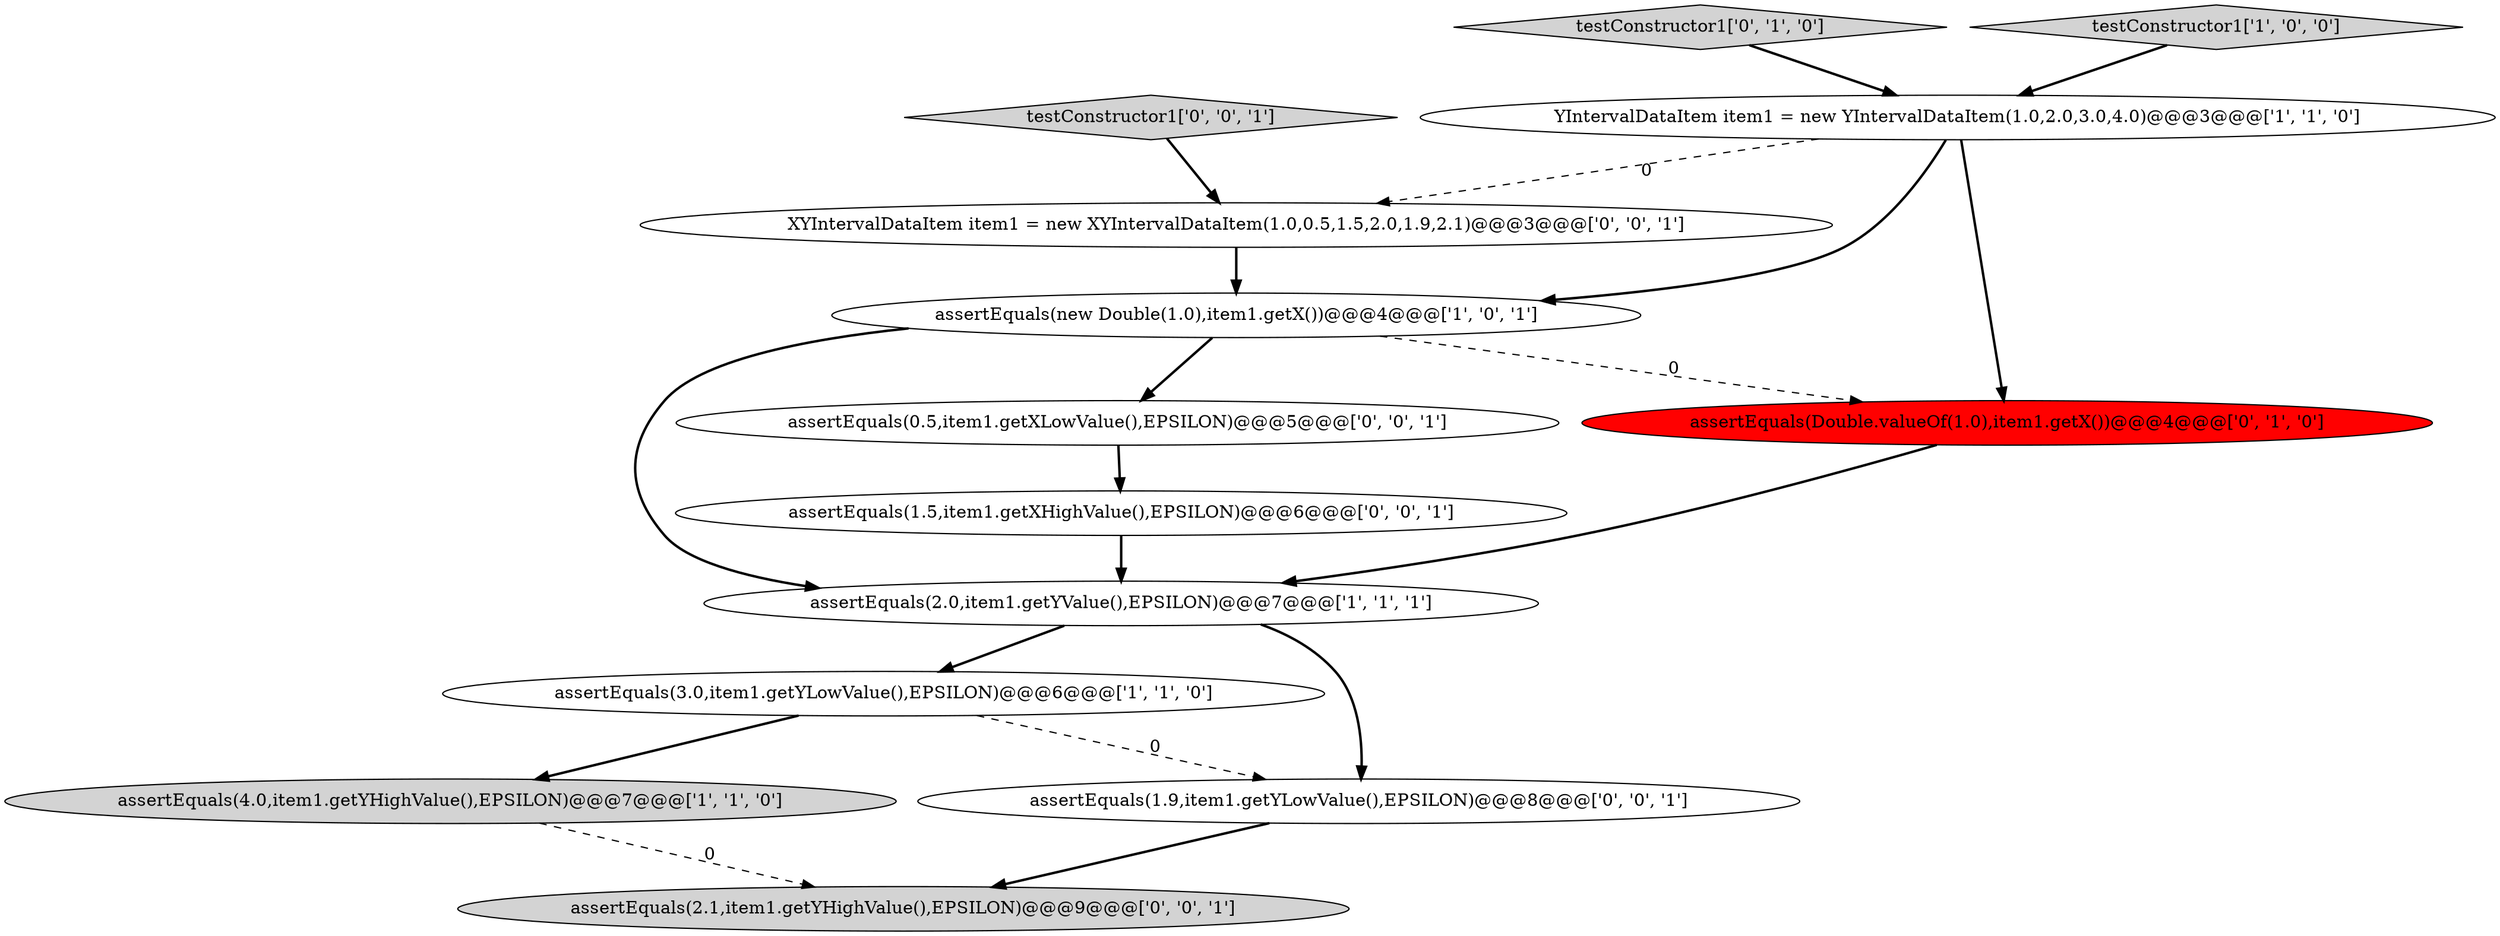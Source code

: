 digraph {
10 [style = filled, label = "XYIntervalDataItem item1 = new XYIntervalDataItem(1.0,0.5,1.5,2.0,1.9,2.1)@@@3@@@['0', '0', '1']", fillcolor = white, shape = ellipse image = "AAA0AAABBB3BBB"];
12 [style = filled, label = "assertEquals(0.5,item1.getXLowValue(),EPSILON)@@@5@@@['0', '0', '1']", fillcolor = white, shape = ellipse image = "AAA0AAABBB3BBB"];
4 [style = filled, label = "assertEquals(4.0,item1.getYHighValue(),EPSILON)@@@7@@@['1', '1', '0']", fillcolor = lightgray, shape = ellipse image = "AAA0AAABBB1BBB"];
9 [style = filled, label = "assertEquals(1.9,item1.getYLowValue(),EPSILON)@@@8@@@['0', '0', '1']", fillcolor = white, shape = ellipse image = "AAA0AAABBB3BBB"];
11 [style = filled, label = "testConstructor1['0', '0', '1']", fillcolor = lightgray, shape = diamond image = "AAA0AAABBB3BBB"];
2 [style = filled, label = "assertEquals(new Double(1.0),item1.getX())@@@4@@@['1', '0', '1']", fillcolor = white, shape = ellipse image = "AAA0AAABBB1BBB"];
7 [style = filled, label = "testConstructor1['0', '1', '0']", fillcolor = lightgray, shape = diamond image = "AAA0AAABBB2BBB"];
0 [style = filled, label = "assertEquals(2.0,item1.getYValue(),EPSILON)@@@7@@@['1', '1', '1']", fillcolor = white, shape = ellipse image = "AAA0AAABBB1BBB"];
3 [style = filled, label = "testConstructor1['1', '0', '0']", fillcolor = lightgray, shape = diamond image = "AAA0AAABBB1BBB"];
6 [style = filled, label = "assertEquals(Double.valueOf(1.0),item1.getX())@@@4@@@['0', '1', '0']", fillcolor = red, shape = ellipse image = "AAA1AAABBB2BBB"];
13 [style = filled, label = "assertEquals(1.5,item1.getXHighValue(),EPSILON)@@@6@@@['0', '0', '1']", fillcolor = white, shape = ellipse image = "AAA0AAABBB3BBB"];
1 [style = filled, label = "assertEquals(3.0,item1.getYLowValue(),EPSILON)@@@6@@@['1', '1', '0']", fillcolor = white, shape = ellipse image = "AAA0AAABBB1BBB"];
5 [style = filled, label = "YIntervalDataItem item1 = new YIntervalDataItem(1.0,2.0,3.0,4.0)@@@3@@@['1', '1', '0']", fillcolor = white, shape = ellipse image = "AAA0AAABBB1BBB"];
8 [style = filled, label = "assertEquals(2.1,item1.getYHighValue(),EPSILON)@@@9@@@['0', '0', '1']", fillcolor = lightgray, shape = ellipse image = "AAA0AAABBB3BBB"];
12->13 [style = bold, label=""];
1->9 [style = dashed, label="0"];
1->4 [style = bold, label=""];
5->2 [style = bold, label=""];
2->0 [style = bold, label=""];
3->5 [style = bold, label=""];
6->0 [style = bold, label=""];
7->5 [style = bold, label=""];
10->2 [style = bold, label=""];
5->6 [style = bold, label=""];
0->9 [style = bold, label=""];
5->10 [style = dashed, label="0"];
4->8 [style = dashed, label="0"];
9->8 [style = bold, label=""];
11->10 [style = bold, label=""];
0->1 [style = bold, label=""];
2->12 [style = bold, label=""];
13->0 [style = bold, label=""];
2->6 [style = dashed, label="0"];
}
